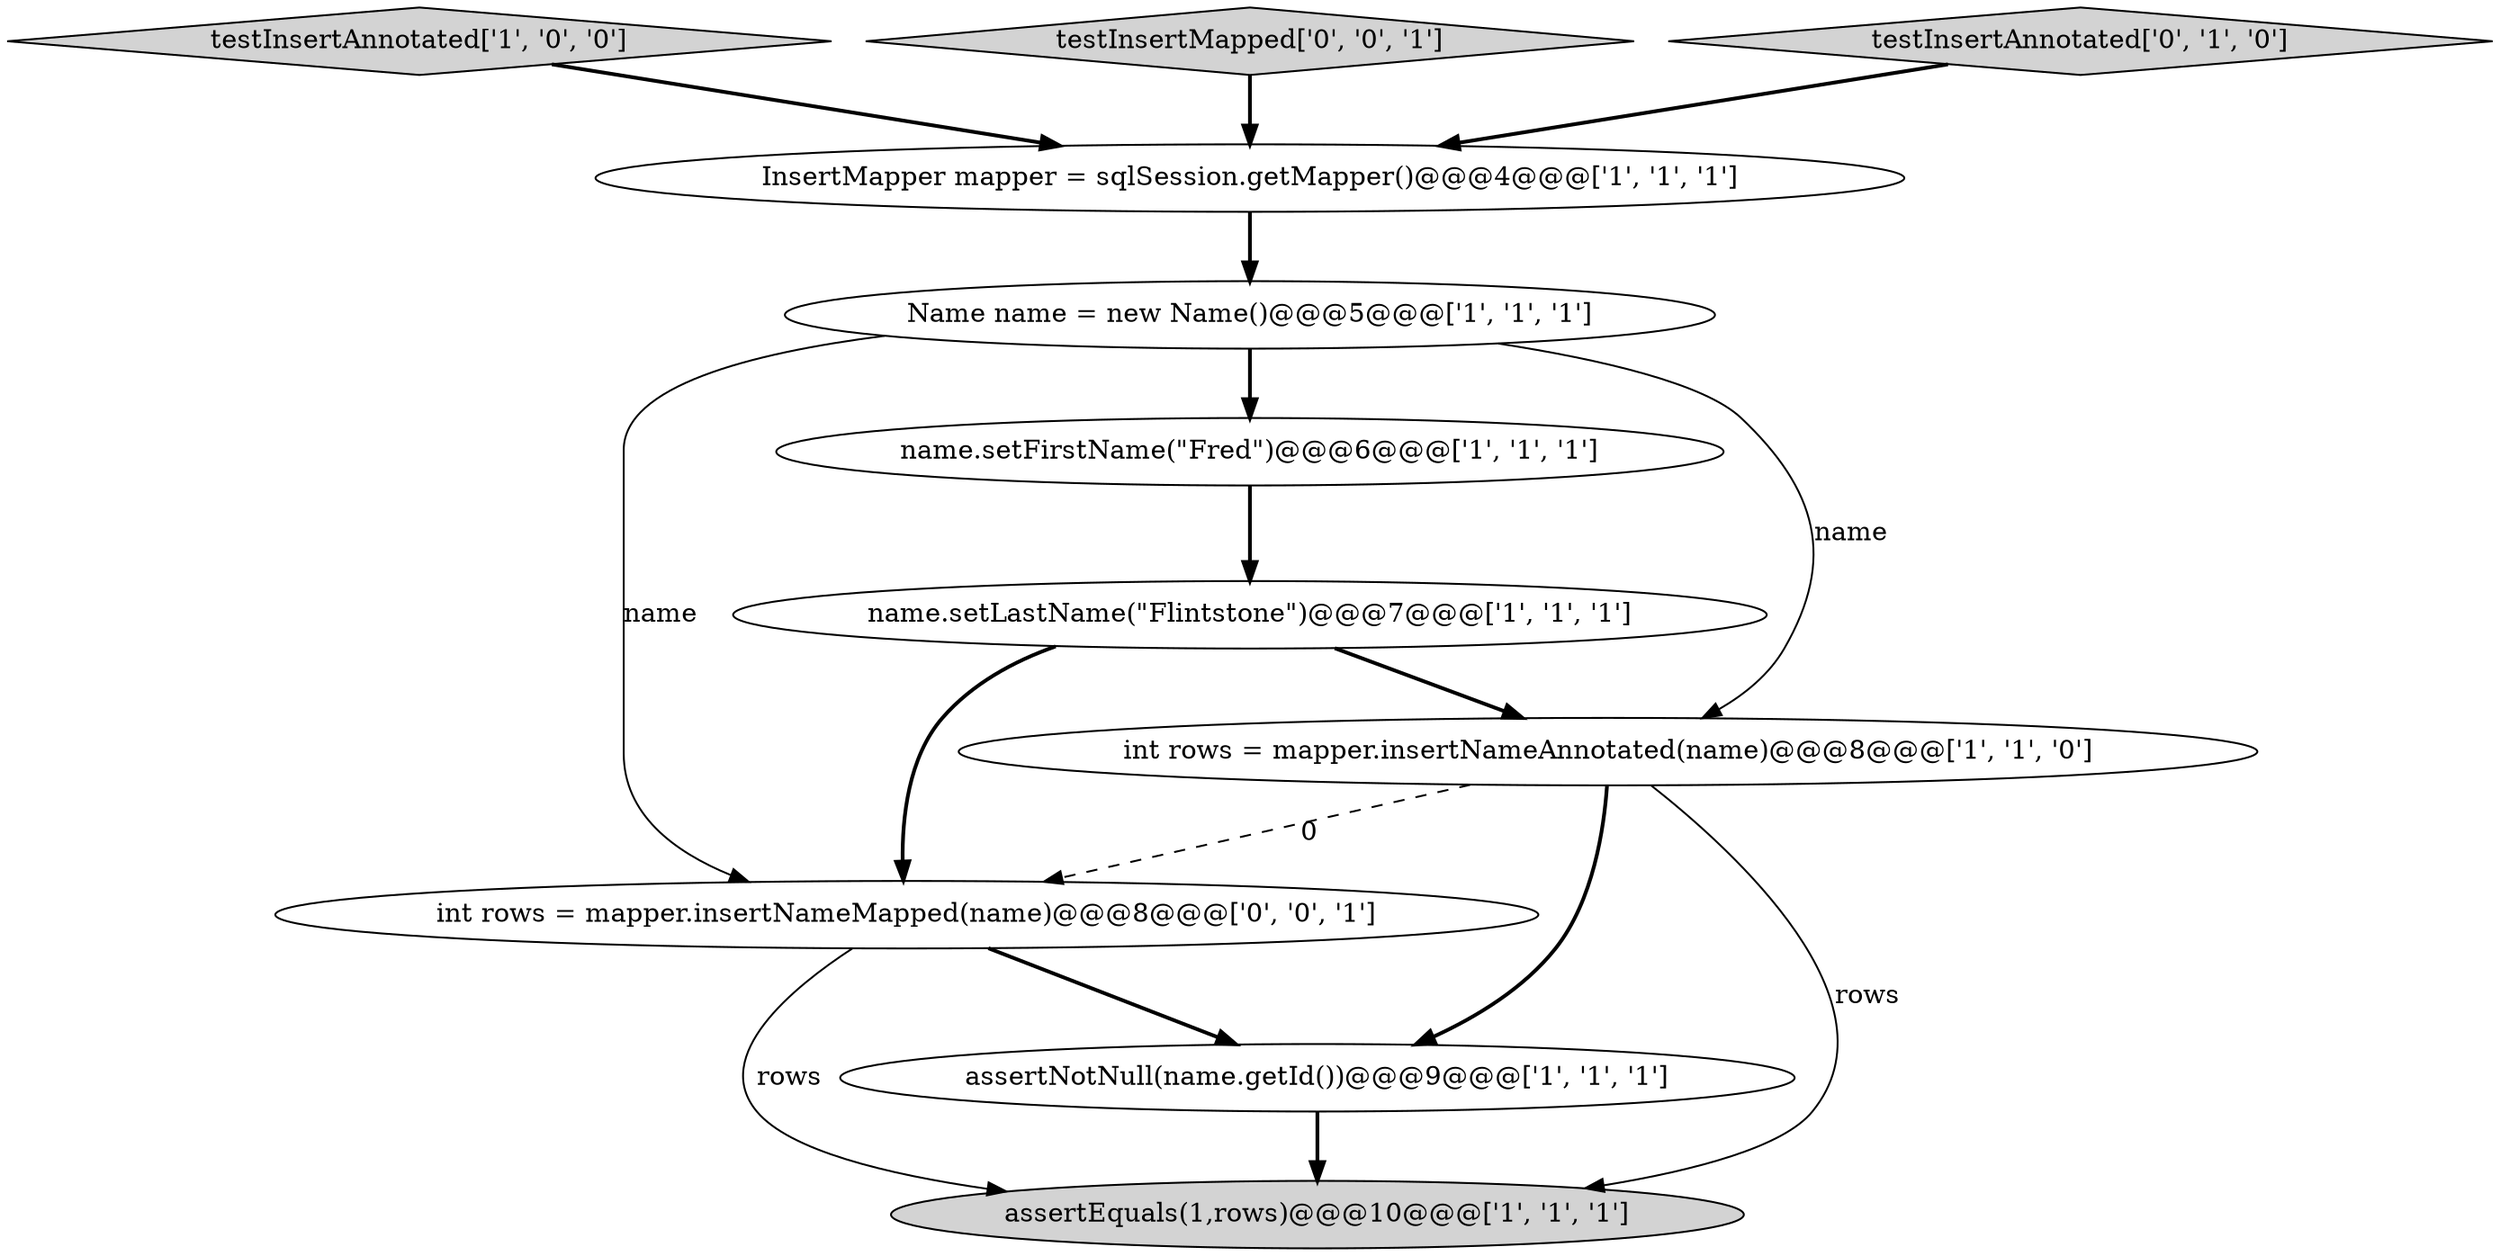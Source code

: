 digraph {
3 [style = filled, label = "assertEquals(1,rows)@@@10@@@['1', '1', '1']", fillcolor = lightgray, shape = ellipse image = "AAA0AAABBB1BBB"];
7 [style = filled, label = "name.setFirstName(\"Fred\")@@@6@@@['1', '1', '1']", fillcolor = white, shape = ellipse image = "AAA0AAABBB1BBB"];
6 [style = filled, label = "testInsertAnnotated['1', '0', '0']", fillcolor = lightgray, shape = diamond image = "AAA0AAABBB1BBB"];
9 [style = filled, label = "int rows = mapper.insertNameMapped(name)@@@8@@@['0', '0', '1']", fillcolor = white, shape = ellipse image = "AAA0AAABBB3BBB"];
1 [style = filled, label = "name.setLastName(\"Flintstone\")@@@7@@@['1', '1', '1']", fillcolor = white, shape = ellipse image = "AAA0AAABBB1BBB"];
10 [style = filled, label = "testInsertMapped['0', '0', '1']", fillcolor = lightgray, shape = diamond image = "AAA0AAABBB3BBB"];
8 [style = filled, label = "testInsertAnnotated['0', '1', '0']", fillcolor = lightgray, shape = diamond image = "AAA0AAABBB2BBB"];
2 [style = filled, label = "Name name = new Name()@@@5@@@['1', '1', '1']", fillcolor = white, shape = ellipse image = "AAA0AAABBB1BBB"];
5 [style = filled, label = "assertNotNull(name.getId())@@@9@@@['1', '1', '1']", fillcolor = white, shape = ellipse image = "AAA0AAABBB1BBB"];
0 [style = filled, label = "InsertMapper mapper = sqlSession.getMapper()@@@4@@@['1', '1', '1']", fillcolor = white, shape = ellipse image = "AAA0AAABBB1BBB"];
4 [style = filled, label = "int rows = mapper.insertNameAnnotated(name)@@@8@@@['1', '1', '0']", fillcolor = white, shape = ellipse image = "AAA0AAABBB1BBB"];
8->0 [style = bold, label=""];
5->3 [style = bold, label=""];
9->5 [style = bold, label=""];
2->4 [style = solid, label="name"];
10->0 [style = bold, label=""];
4->9 [style = dashed, label="0"];
1->4 [style = bold, label=""];
6->0 [style = bold, label=""];
7->1 [style = bold, label=""];
2->7 [style = bold, label=""];
2->9 [style = solid, label="name"];
4->5 [style = bold, label=""];
9->3 [style = solid, label="rows"];
1->9 [style = bold, label=""];
4->3 [style = solid, label="rows"];
0->2 [style = bold, label=""];
}
